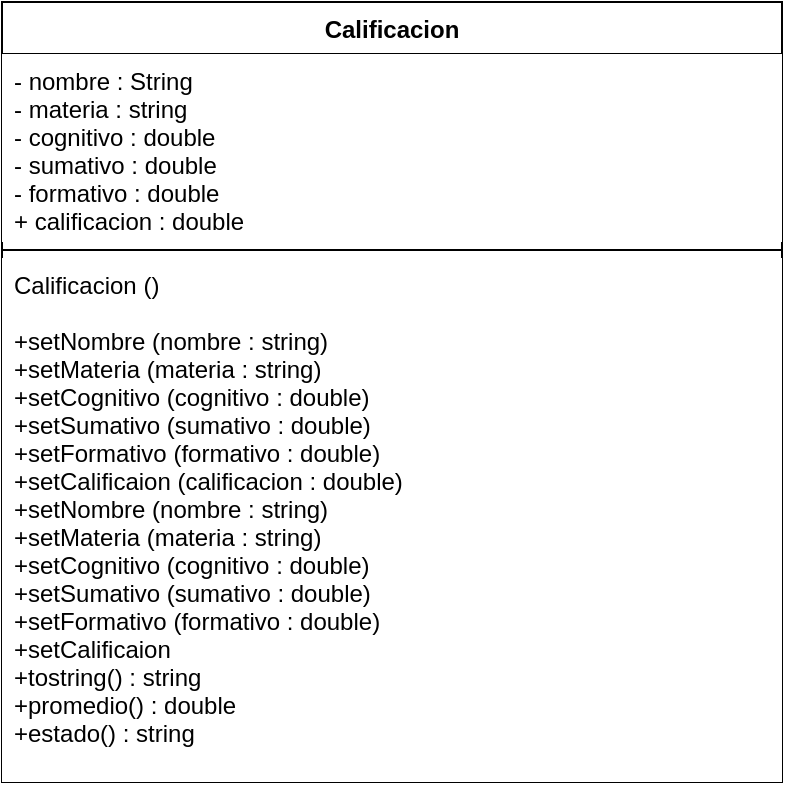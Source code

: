 <mxfile>
    <diagram id="uNV5_9kgWDEe1m726PuI" name="Page-1">
        <mxGraphModel dx="797" dy="509" grid="1" gridSize="10" guides="1" tooltips="1" connect="1" arrows="1" fold="1" page="1" pageScale="1" pageWidth="850" pageHeight="1100" math="0" shadow="0">
            <root>
                <mxCell id="0"/>
                <mxCell id="1" parent="0"/>
                <mxCell id="2" value="Calificacion" style="swimlane;fontStyle=1;align=center;verticalAlign=top;childLayout=stackLayout;horizontal=1;startSize=26;horizontalStack=0;resizeParent=1;resizeParentMax=0;resizeLast=0;collapsible=1;marginBottom=0;" parent="1" vertex="1">
                    <mxGeometry x="110" y="120" width="390" height="390" as="geometry"/>
                </mxCell>
                <mxCell id="3" value="- nombre : String&#10;- materia : string&#10;- cognitivo : double&#10;- sumativo : double&#10;- formativo : double&#10;+ calificacion : double" style="text;strokeColor=none;fillColor=default;align=left;verticalAlign=top;spacingLeft=4;spacingRight=4;overflow=hidden;rotatable=0;points=[[0,0.5],[1,0.5]];portConstraint=eastwest;" parent="2" vertex="1">
                    <mxGeometry y="26" width="390" height="94" as="geometry"/>
                </mxCell>
                <mxCell id="4" value="" style="line;strokeWidth=1;fillColor=none;align=left;verticalAlign=middle;spacingTop=-1;spacingLeft=3;spacingRight=3;rotatable=0;labelPosition=right;points=[];portConstraint=eastwest;" parent="2" vertex="1">
                    <mxGeometry y="120" width="390" height="8" as="geometry"/>
                </mxCell>
                <mxCell id="5" value="Calificacion ()&#10;&#10;+setNombre (nombre : string)&#10;+setMateria (materia : string)&#10;+setCognitivo (cognitivo : double)&#10;+setSumativo (sumativo : double)&#10;+setFormativo (formativo : double)&#10;+setCalificaion (calificacion : double)&#10;+setNombre (nombre : string)&#10;+setMateria (materia : string)&#10;+setCognitivo (cognitivo : double)&#10;+setSumativo (sumativo : double)&#10;+setFormativo (formativo : double)&#10;+setCalificaion &#10;+tostring() : string&#10;+promedio() : double&#10;+estado() : string" style="text;strokeColor=none;fillColor=default;align=left;verticalAlign=top;spacingLeft=4;spacingRight=4;overflow=hidden;rotatable=0;points=[[0,0.5],[1,0.5]];portConstraint=eastwest;" parent="2" vertex="1">
                    <mxGeometry y="128" width="390" height="262" as="geometry"/>
                </mxCell>
            </root>
        </mxGraphModel>
    </diagram>
</mxfile>